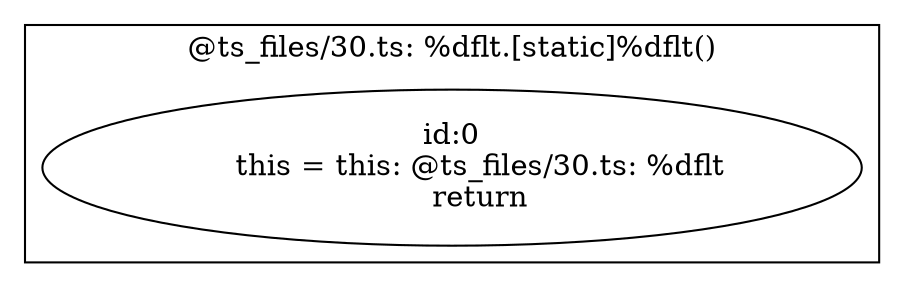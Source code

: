 digraph "30.ts" {
subgraph "cluster_@ts_files/30.ts: %dflt.[static]%dflt()" {
  label="@ts_files/30.ts: %dflt.[static]%dflt()";
  Node33190 [label="id:0
      this = this: @ts_files/30.ts: %dflt
      return"];
}
subgraph "cluster_@ts_files/30.ts: MenuOperationCallback.onCompleted()" {
  label="@ts_files/30.ts: MenuOperationCallback.onCompleted()";
}
subgraph "cluster_@ts_files/30.ts: MenuOperationCallback.onError()" {
  label="@ts_files/30.ts: MenuOperationCallback.onError()";
}
}
